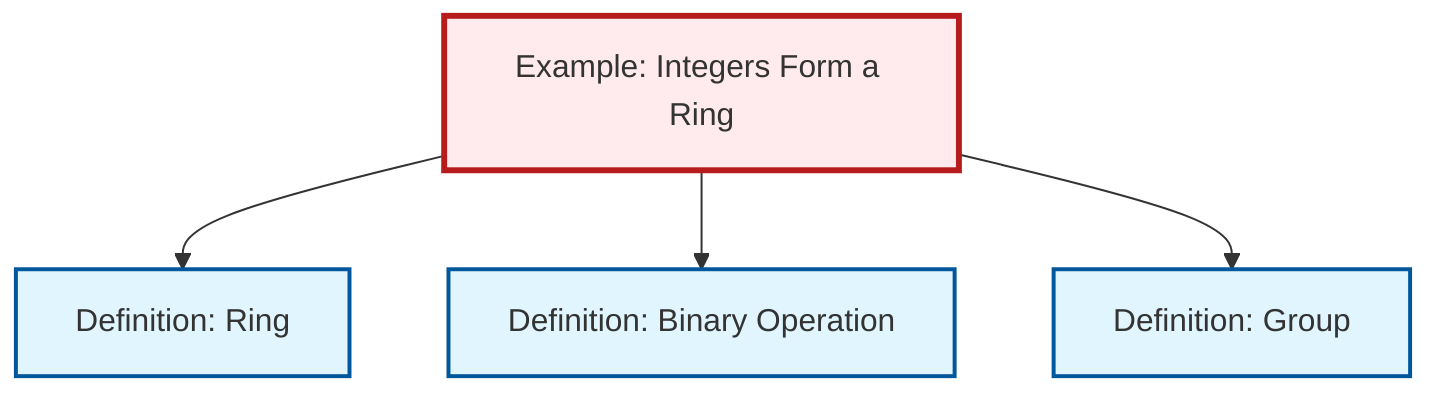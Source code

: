 graph TD
    classDef definition fill:#e1f5fe,stroke:#01579b,stroke-width:2px
    classDef theorem fill:#f3e5f5,stroke:#4a148c,stroke-width:2px
    classDef axiom fill:#fff3e0,stroke:#e65100,stroke-width:2px
    classDef example fill:#e8f5e9,stroke:#1b5e20,stroke-width:2px
    classDef current fill:#ffebee,stroke:#b71c1c,stroke-width:3px
    def-binary-operation["Definition: Binary Operation"]:::definition
    def-ring["Definition: Ring"]:::definition
    ex-integers-ring["Example: Integers Form a Ring"]:::example
    def-group["Definition: Group"]:::definition
    ex-integers-ring --> def-ring
    ex-integers-ring --> def-binary-operation
    ex-integers-ring --> def-group
    class ex-integers-ring current